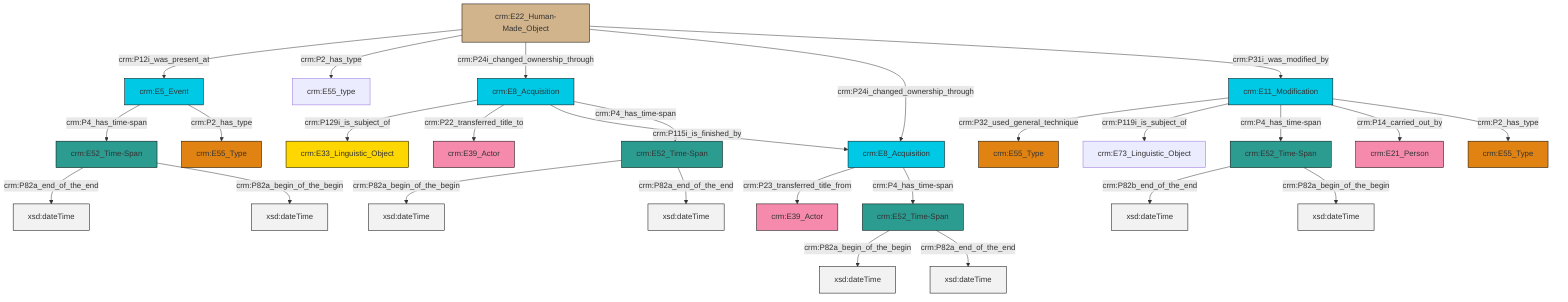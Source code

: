 graph TD
classDef Literal fill:#f2f2f2,stroke:#000000;
classDef CRM_Entity fill:#FFFFFF,stroke:#000000;
classDef Temporal_Entity fill:#00C9E6, stroke:#000000;
classDef Type fill:#E18312, stroke:#000000;
classDef Time-Span fill:#2C9C91, stroke:#000000;
classDef Appellation fill:#FFEB7F, stroke:#000000;
classDef Place fill:#008836, stroke:#000000;
classDef Persistent_Item fill:#B266B2, stroke:#000000;
classDef Conceptual_Object fill:#FFD700, stroke:#000000;
classDef Physical_Thing fill:#D2B48C, stroke:#000000;
classDef Actor fill:#f58aad, stroke:#000000;
classDef PC_Classes fill:#4ce600, stroke:#000000;
classDef Multi fill:#cccccc,stroke:#000000;

0["crm:E52_Time-Span"]:::Time-Span -->|crm:P82a_begin_of_the_begin| 1[xsd:dateTime]:::Literal
6["crm:E52_Time-Span"]:::Time-Span -->|crm:P82b_end_of_the_end| 7[xsd:dateTime]:::Literal
11["crm:E52_Time-Span"]:::Time-Span -->|crm:P82a_end_of_the_end| 12[xsd:dateTime]:::Literal
13["crm:E11_Modification"]:::Temporal_Entity -->|crm:P32_used_general_technique| 4["crm:E55_Type"]:::Type
14["crm:E22_Human-Made_Object"]:::Physical_Thing -->|crm:P12i_was_present_at| 15["crm:E5_Event"]:::Temporal_Entity
14["crm:E22_Human-Made_Object"]:::Physical_Thing -->|crm:P2_has_type| 16["crm:E55_type"]:::Default
13["crm:E11_Modification"]:::Temporal_Entity -->|crm:P119i_is_subject_of| 8["crm:E73_Linguistic_Object"]:::Default
11["crm:E52_Time-Span"]:::Time-Span -->|crm:P82a_begin_of_the_begin| 17[xsd:dateTime]:::Literal
18["crm:E8_Acquisition"]:::Temporal_Entity -->|crm:P23_transferred_title_from| 19["crm:E39_Actor"]:::Actor
6["crm:E52_Time-Span"]:::Time-Span -->|crm:P82a_begin_of_the_begin| 23[xsd:dateTime]:::Literal
0["crm:E52_Time-Span"]:::Time-Span -->|crm:P82a_end_of_the_end| 24[xsd:dateTime]:::Literal
25["crm:E8_Acquisition"]:::Temporal_Entity -->|crm:P129i_is_subject_of| 26["crm:E33_Linguistic_Object"]:::Conceptual_Object
25["crm:E8_Acquisition"]:::Temporal_Entity -->|crm:P22_transferred_title_to| 31["crm:E39_Actor"]:::Actor
14["crm:E22_Human-Made_Object"]:::Physical_Thing -->|crm:P24i_changed_ownership_through| 25["crm:E8_Acquisition"]:::Temporal_Entity
14["crm:E22_Human-Made_Object"]:::Physical_Thing -->|crm:P24i_changed_ownership_through| 18["crm:E8_Acquisition"]:::Temporal_Entity
2["crm:E52_Time-Span"]:::Time-Span -->|crm:P82a_begin_of_the_begin| 32[xsd:dateTime]:::Literal
13["crm:E11_Modification"]:::Temporal_Entity -->|crm:P4_has_time-span| 6["crm:E52_Time-Span"]:::Time-Span
18["crm:E8_Acquisition"]:::Temporal_Entity -->|crm:P4_has_time-span| 2["crm:E52_Time-Span"]:::Time-Span
14["crm:E22_Human-Made_Object"]:::Physical_Thing -->|crm:P31i_was_modified_by| 13["crm:E11_Modification"]:::Temporal_Entity
2["crm:E52_Time-Span"]:::Time-Span -->|crm:P82a_end_of_the_end| 39[xsd:dateTime]:::Literal
13["crm:E11_Modification"]:::Temporal_Entity -->|crm:P14_carried_out_by| 36["crm:E21_Person"]:::Actor
25["crm:E8_Acquisition"]:::Temporal_Entity -->|crm:P115i_is_finished_by| 18["crm:E8_Acquisition"]:::Temporal_Entity
15["crm:E5_Event"]:::Temporal_Entity -->|crm:P4_has_time-span| 11["crm:E52_Time-Span"]:::Time-Span
15["crm:E5_Event"]:::Temporal_Entity -->|crm:P2_has_type| 29["crm:E55_Type"]:::Type
13["crm:E11_Modification"]:::Temporal_Entity -->|crm:P2_has_type| 40["crm:E55_Type"]:::Type
25["crm:E8_Acquisition"]:::Temporal_Entity -->|crm:P4_has_time-span| 0["crm:E52_Time-Span"]:::Time-Span
